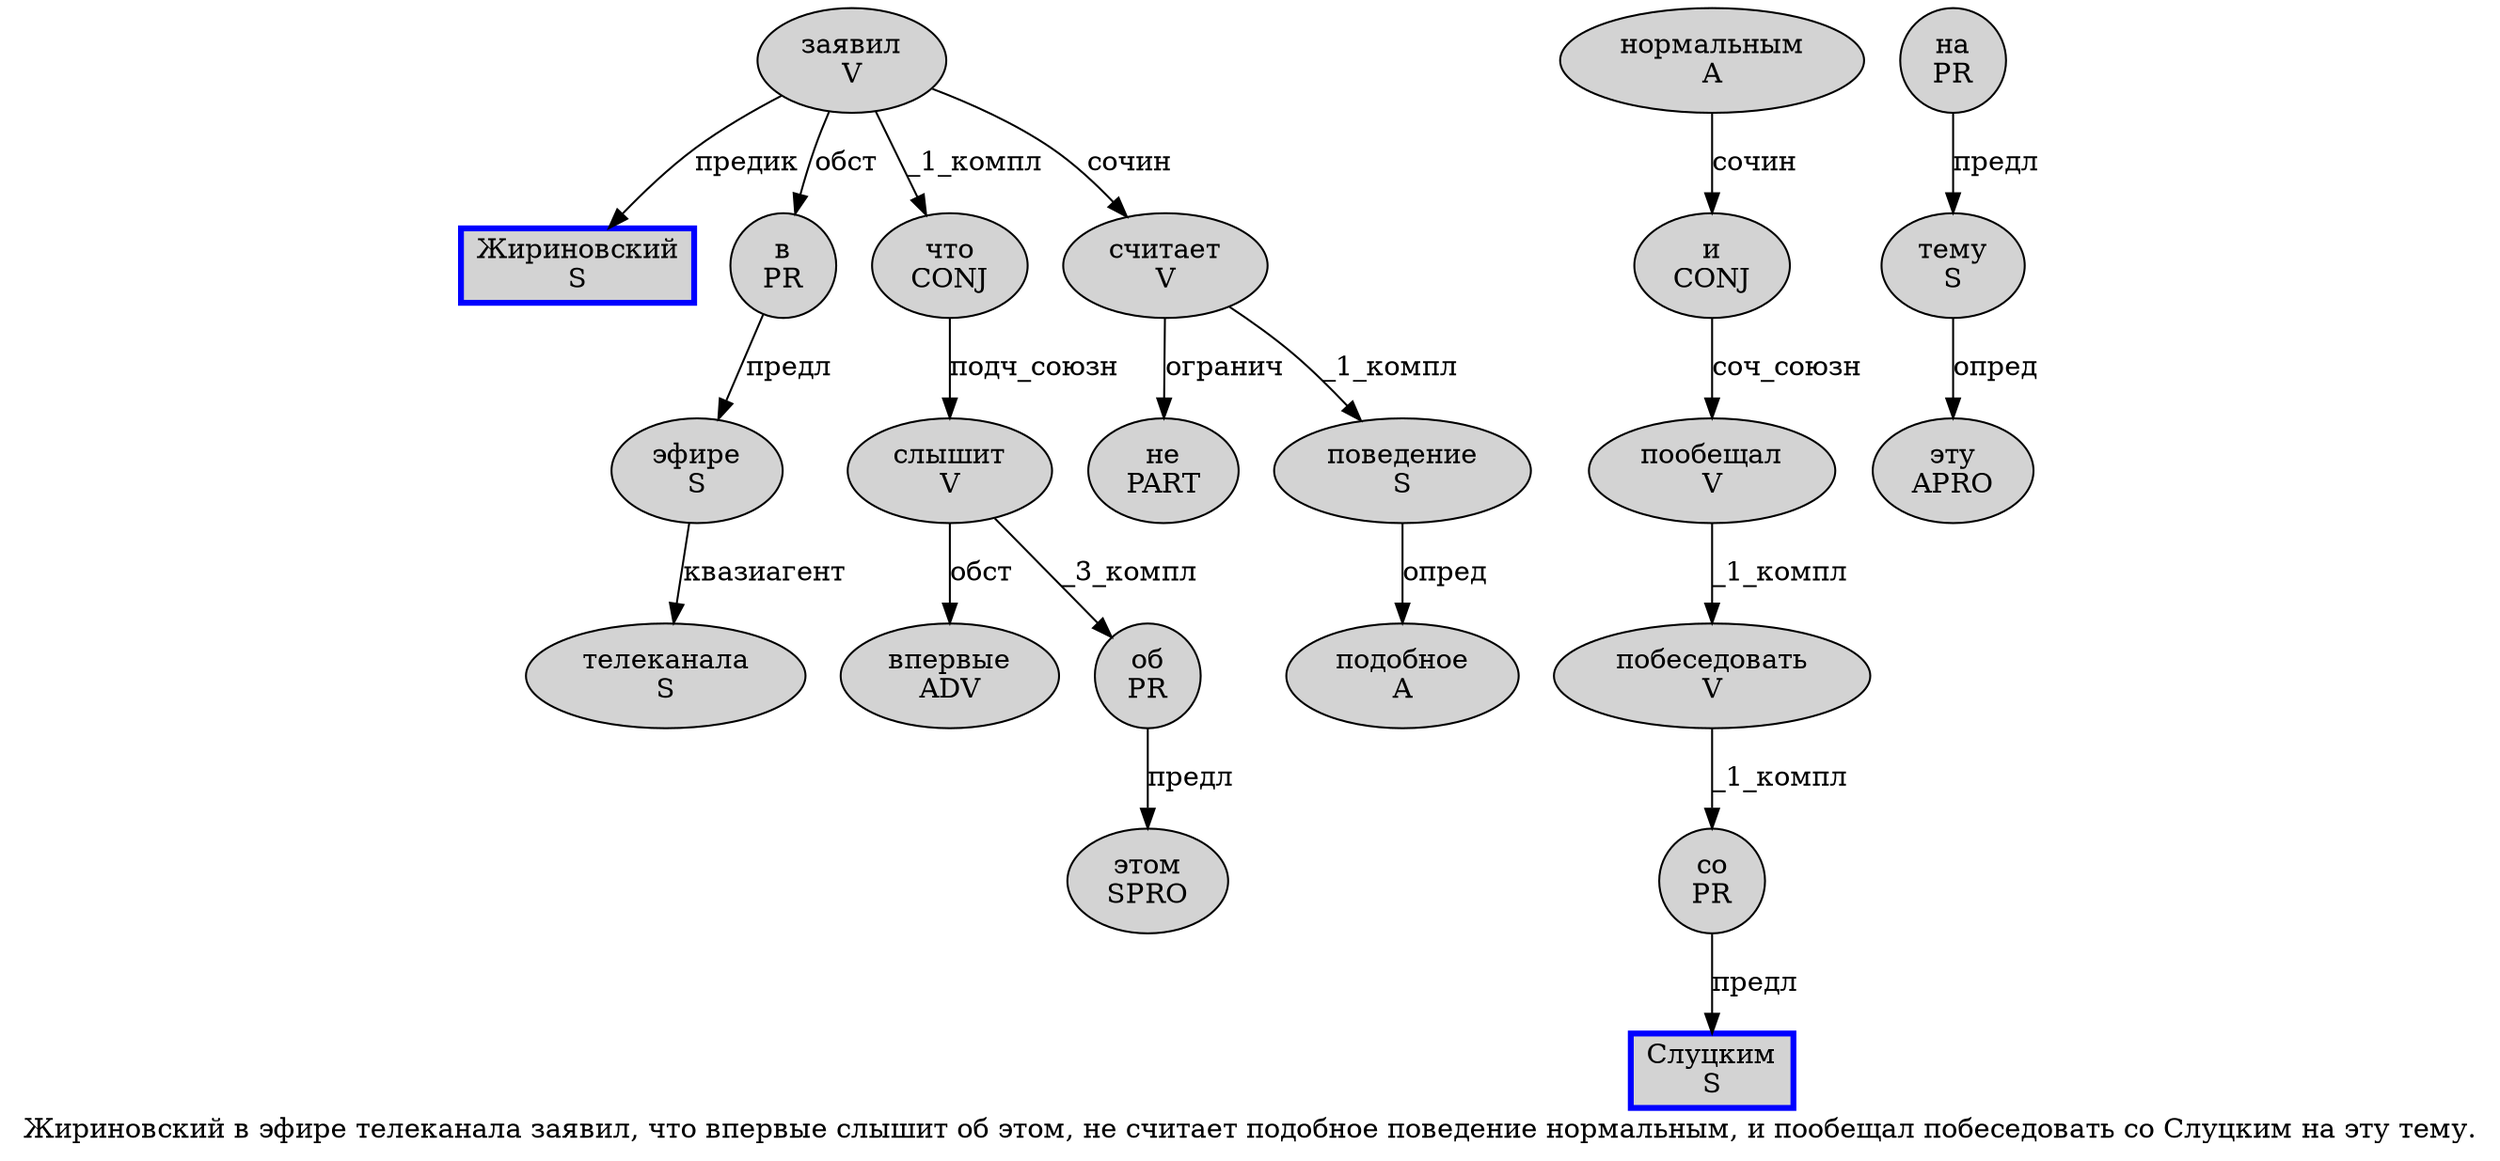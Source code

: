 digraph SENTENCE_110 {
	graph [label="Жириновский в эфире телеканала заявил, что впервые слышит об этом, не считает подобное поведение нормальным, и пообещал побеседовать со Слуцким на эту тему."]
	node [style=filled]
		0 [label="Жириновский
S" color=blue fillcolor=lightgray penwidth=3 shape=box]
		1 [label="в
PR" color="" fillcolor=lightgray penwidth=1 shape=ellipse]
		2 [label="эфире
S" color="" fillcolor=lightgray penwidth=1 shape=ellipse]
		3 [label="телеканала
S" color="" fillcolor=lightgray penwidth=1 shape=ellipse]
		4 [label="заявил
V" color="" fillcolor=lightgray penwidth=1 shape=ellipse]
		6 [label="что
CONJ" color="" fillcolor=lightgray penwidth=1 shape=ellipse]
		7 [label="впервые
ADV" color="" fillcolor=lightgray penwidth=1 shape=ellipse]
		8 [label="слышит
V" color="" fillcolor=lightgray penwidth=1 shape=ellipse]
		9 [label="об
PR" color="" fillcolor=lightgray penwidth=1 shape=ellipse]
		10 [label="этом
SPRO" color="" fillcolor=lightgray penwidth=1 shape=ellipse]
		12 [label="не
PART" color="" fillcolor=lightgray penwidth=1 shape=ellipse]
		13 [label="считает
V" color="" fillcolor=lightgray penwidth=1 shape=ellipse]
		14 [label="подобное
A" color="" fillcolor=lightgray penwidth=1 shape=ellipse]
		15 [label="поведение
S" color="" fillcolor=lightgray penwidth=1 shape=ellipse]
		16 [label="нормальным
A" color="" fillcolor=lightgray penwidth=1 shape=ellipse]
		18 [label="и
CONJ" color="" fillcolor=lightgray penwidth=1 shape=ellipse]
		19 [label="пообещал
V" color="" fillcolor=lightgray penwidth=1 shape=ellipse]
		20 [label="побеседовать
V" color="" fillcolor=lightgray penwidth=1 shape=ellipse]
		21 [label="со
PR" color="" fillcolor=lightgray penwidth=1 shape=ellipse]
		22 [label="Слуцким
S" color=blue fillcolor=lightgray penwidth=3 shape=box]
		23 [label="на
PR" color="" fillcolor=lightgray penwidth=1 shape=ellipse]
		24 [label="эту
APRO" color="" fillcolor=lightgray penwidth=1 shape=ellipse]
		25 [label="тему
S" color="" fillcolor=lightgray penwidth=1 shape=ellipse]
			8 -> 7 [label="обст"]
			8 -> 9 [label="_3_компл"]
			25 -> 24 [label="опред"]
			19 -> 20 [label="_1_компл"]
			9 -> 10 [label="предл"]
			18 -> 19 [label="соч_союзн"]
			16 -> 18 [label="сочин"]
			6 -> 8 [label="подч_союзн"]
			15 -> 14 [label="опред"]
			21 -> 22 [label="предл"]
			2 -> 3 [label="квазиагент"]
			1 -> 2 [label="предл"]
			20 -> 21 [label="_1_компл"]
			4 -> 0 [label="предик"]
			4 -> 1 [label="обст"]
			4 -> 6 [label="_1_компл"]
			4 -> 13 [label="сочин"]
			23 -> 25 [label="предл"]
			13 -> 12 [label="огранич"]
			13 -> 15 [label="_1_компл"]
}